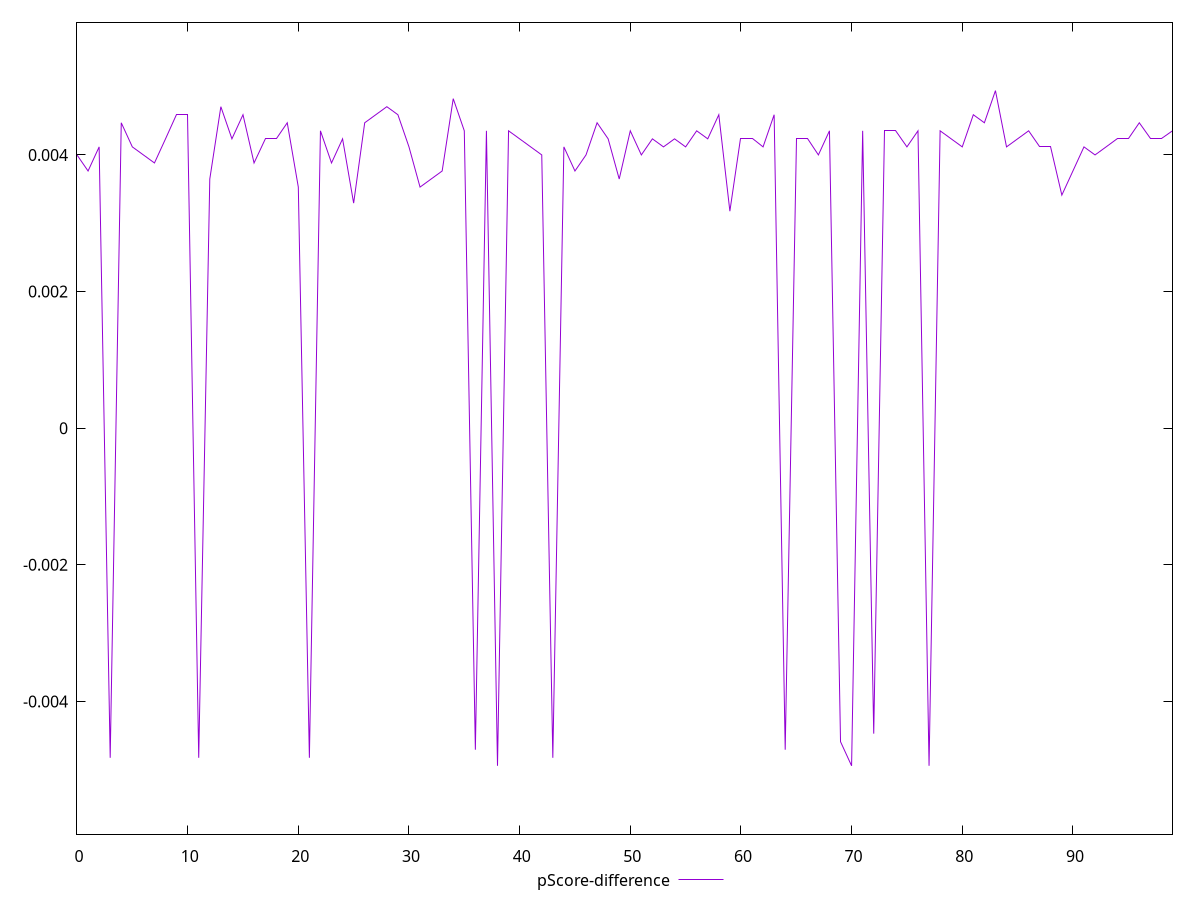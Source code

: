 reset

$pScoreDifference <<EOF
0 0.0040000000000000036
1 0.003764705882352948
2 0.004117647058823504
3 -0.0048235294117647265
4 0.004470588235294115
5 0.004117647058823504
6 0.0040000000000000036
7 0.003882352941176448
8 0.004235294117647059
9 0.004588235294117615
10 0.004588235294117615
11 -0.0048235294117647265
12 0.003647058823529392
13 0.004705882352941171
14 0.004235294117647059
15 0.004588235294117615
16 0.003882352941176448
17 0.004235294117647059
18 0.004235294117647059
19 0.004470588235294115
20 0.003529411764705892
21 -0.0048235294117647265
22 0.0043529411764705594
23 0.003882352941176448
24 0.004235294117647059
25 0.0032941176470588363
26 0.004470588235294115
27 0.004588235294117615
28 0.004705882352941171
29 0.004588235294117615
30 0.004117647058823504
31 0.003529411764705892
32 0.003647058823529392
33 0.003764705882352948
34 0.004823529411764671
35 0.0043529411764705594
36 -0.004705882352941171
37 0.0043529411764705594
38 -0.004941176470588282
39 0.0043529411764705594
40 0.004235294117647059
41 0.004117647058823504
42 0.0040000000000000036
43 -0.0048235294117647265
44 0.004117647058823504
45 0.003764705882352948
46 0.0040000000000000036
47 0.004470588235294115
48 0.004235294117647059
49 0.003647058823529392
50 0.0043529411764705594
51 0.0040000000000000036
52 0.004235294117647059
53 0.004117647058823504
54 0.004235294117647059
55 0.004117647058823504
56 0.0043529411764705594
57 0.004235294117647059
58 0.004588235294117615
59 0.0031764705882352806
60 0.004235294117647059
61 0.004235294117647059
62 0.004117647058823504
63 0.004588235294117615
64 -0.004705882352941171
65 0.004235294117647059
66 0.004235294117647059
67 0.0040000000000000036
68 0.0043529411764705594
69 -0.004588235294117671
70 -0.004941176470588282
71 0.0043529411764705594
72 -0.004470588235294115
73 0.0043529411764705594
74 0.0043529411764705594
75 0.004117647058823504
76 0.0043529411764705594
77 -0.004941176470588282
78 0.0043529411764705594
79 0.004235294117647059
80 0.004117647058823504
81 0.004588235294117615
82 0.004470588235294115
83 0.004941176470588227
84 0.004117647058823504
85 0.004235294117647059
86 0.0043529411764705594
87 0.004117647058823504
88 0.004117647058823504
89 0.0034117647058823364
90 0.003764705882352948
91 0.004117647058823504
92 0.0040000000000000036
93 0.004117647058823504
94 0.004235294117647059
95 0.004235294117647059
96 0.004470588235294115
97 0.004235294117647059
98 0.004235294117647059
99 0.0043529411764705594
EOF

set key outside below
set xrange [0:99]
set yrange [-0.005941176470588282:0.005941176470588227]
set trange [-0.005941176470588282:0.005941176470588227]
set terminal svg size 640, 500 enhanced background rgb 'white'
set output "reports/report_00030_2021-02-24T20-42-31.540Z/uses-rel-preload/samples/agenda/pScore-difference/values.svg"

plot $pScoreDifference title "pScore-difference" with line

reset
